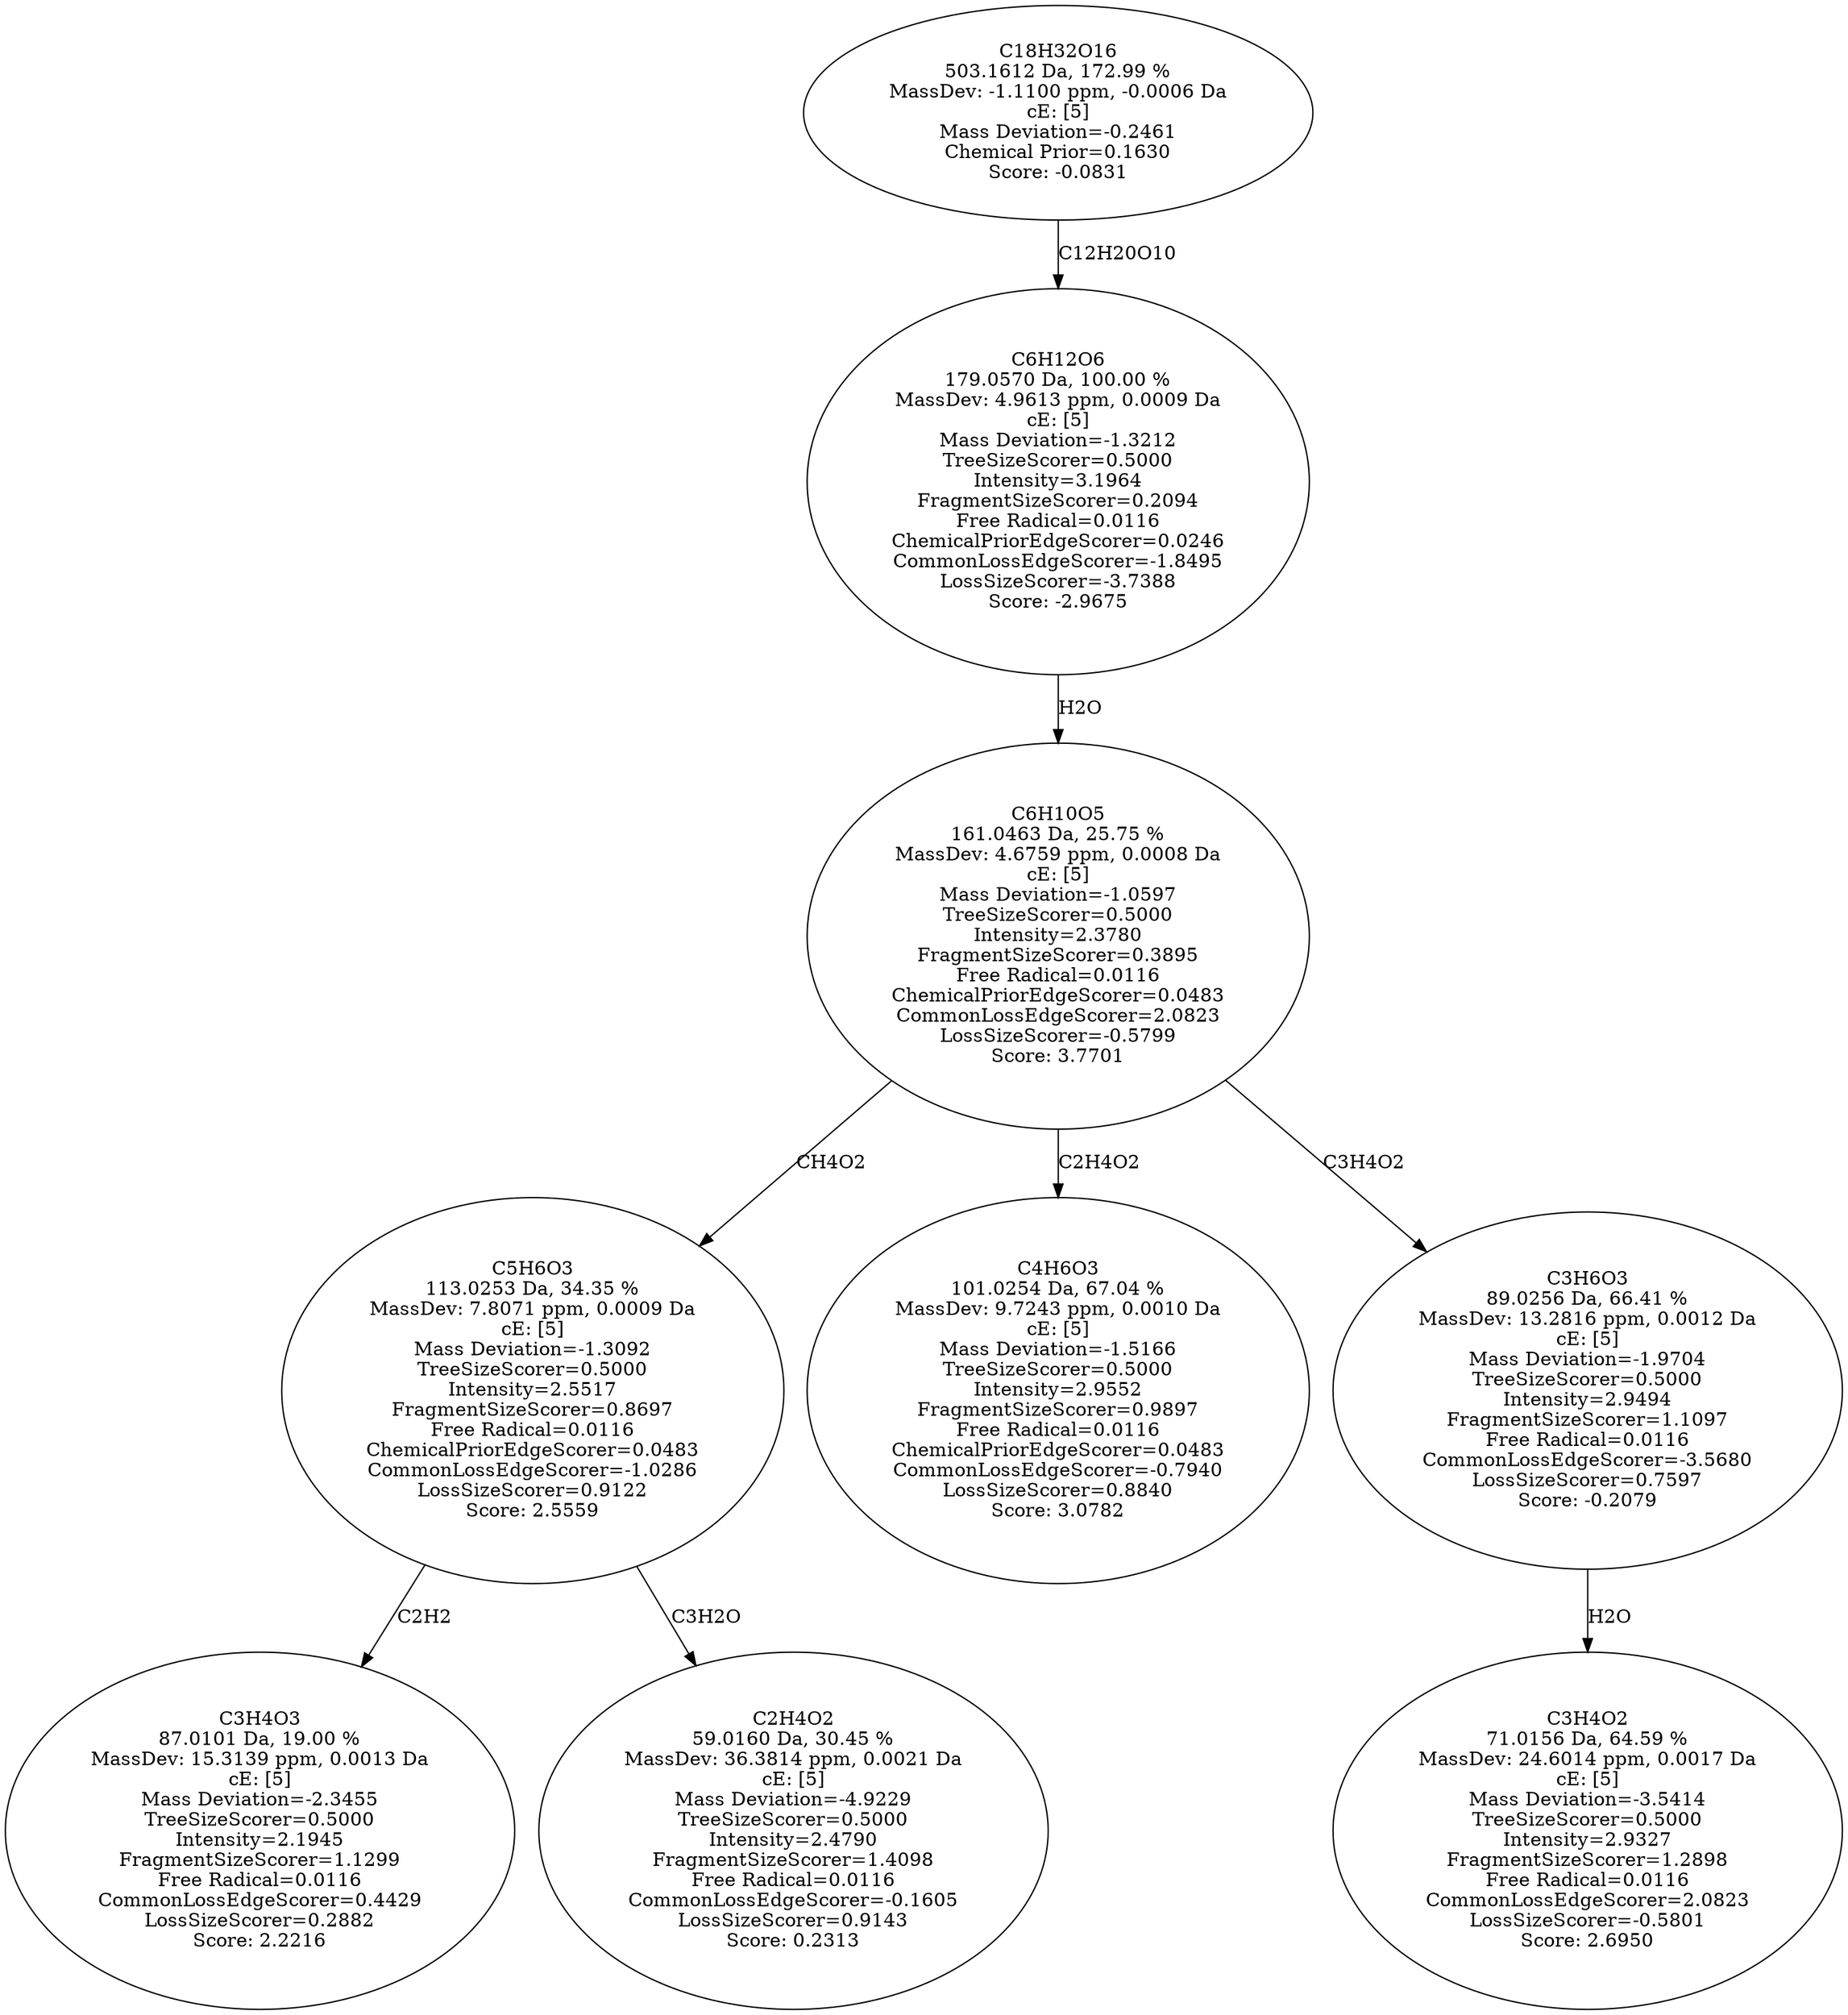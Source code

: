 strict digraph {
v1 [label="C3H4O3\n87.0101 Da, 19.00 %\nMassDev: 15.3139 ppm, 0.0013 Da\ncE: [5]\nMass Deviation=-2.3455\nTreeSizeScorer=0.5000\nIntensity=2.1945\nFragmentSizeScorer=1.1299\nFree Radical=0.0116\nCommonLossEdgeScorer=0.4429\nLossSizeScorer=0.2882\nScore: 2.2216"];
v2 [label="C2H4O2\n59.0160 Da, 30.45 %\nMassDev: 36.3814 ppm, 0.0021 Da\ncE: [5]\nMass Deviation=-4.9229\nTreeSizeScorer=0.5000\nIntensity=2.4790\nFragmentSizeScorer=1.4098\nFree Radical=0.0116\nCommonLossEdgeScorer=-0.1605\nLossSizeScorer=0.9143\nScore: 0.2313"];
v3 [label="C5H6O3\n113.0253 Da, 34.35 %\nMassDev: 7.8071 ppm, 0.0009 Da\ncE: [5]\nMass Deviation=-1.3092\nTreeSizeScorer=0.5000\nIntensity=2.5517\nFragmentSizeScorer=0.8697\nFree Radical=0.0116\nChemicalPriorEdgeScorer=0.0483\nCommonLossEdgeScorer=-1.0286\nLossSizeScorer=0.9122\nScore: 2.5559"];
v4 [label="C4H6O3\n101.0254 Da, 67.04 %\nMassDev: 9.7243 ppm, 0.0010 Da\ncE: [5]\nMass Deviation=-1.5166\nTreeSizeScorer=0.5000\nIntensity=2.9552\nFragmentSizeScorer=0.9897\nFree Radical=0.0116\nChemicalPriorEdgeScorer=0.0483\nCommonLossEdgeScorer=-0.7940\nLossSizeScorer=0.8840\nScore: 3.0782"];
v5 [label="C3H4O2\n71.0156 Da, 64.59 %\nMassDev: 24.6014 ppm, 0.0017 Da\ncE: [5]\nMass Deviation=-3.5414\nTreeSizeScorer=0.5000\nIntensity=2.9327\nFragmentSizeScorer=1.2898\nFree Radical=0.0116\nCommonLossEdgeScorer=2.0823\nLossSizeScorer=-0.5801\nScore: 2.6950"];
v6 [label="C3H6O3\n89.0256 Da, 66.41 %\nMassDev: 13.2816 ppm, 0.0012 Da\ncE: [5]\nMass Deviation=-1.9704\nTreeSizeScorer=0.5000\nIntensity=2.9494\nFragmentSizeScorer=1.1097\nFree Radical=0.0116\nCommonLossEdgeScorer=-3.5680\nLossSizeScorer=0.7597\nScore: -0.2079"];
v7 [label="C6H10O5\n161.0463 Da, 25.75 %\nMassDev: 4.6759 ppm, 0.0008 Da\ncE: [5]\nMass Deviation=-1.0597\nTreeSizeScorer=0.5000\nIntensity=2.3780\nFragmentSizeScorer=0.3895\nFree Radical=0.0116\nChemicalPriorEdgeScorer=0.0483\nCommonLossEdgeScorer=2.0823\nLossSizeScorer=-0.5799\nScore: 3.7701"];
v8 [label="C6H12O6\n179.0570 Da, 100.00 %\nMassDev: 4.9613 ppm, 0.0009 Da\ncE: [5]\nMass Deviation=-1.3212\nTreeSizeScorer=0.5000\nIntensity=3.1964\nFragmentSizeScorer=0.2094\nFree Radical=0.0116\nChemicalPriorEdgeScorer=0.0246\nCommonLossEdgeScorer=-1.8495\nLossSizeScorer=-3.7388\nScore: -2.9675"];
v9 [label="C18H32O16\n503.1612 Da, 172.99 %\nMassDev: -1.1100 ppm, -0.0006 Da\ncE: [5]\nMass Deviation=-0.2461\nChemical Prior=0.1630\nScore: -0.0831"];
v3 -> v1 [label="C2H2"];
v3 -> v2 [label="C3H2O"];
v7 -> v3 [label="CH4O2"];
v7 -> v4 [label="C2H4O2"];
v6 -> v5 [label="H2O"];
v7 -> v6 [label="C3H4O2"];
v8 -> v7 [label="H2O"];
v9 -> v8 [label="C12H20O10"];
}